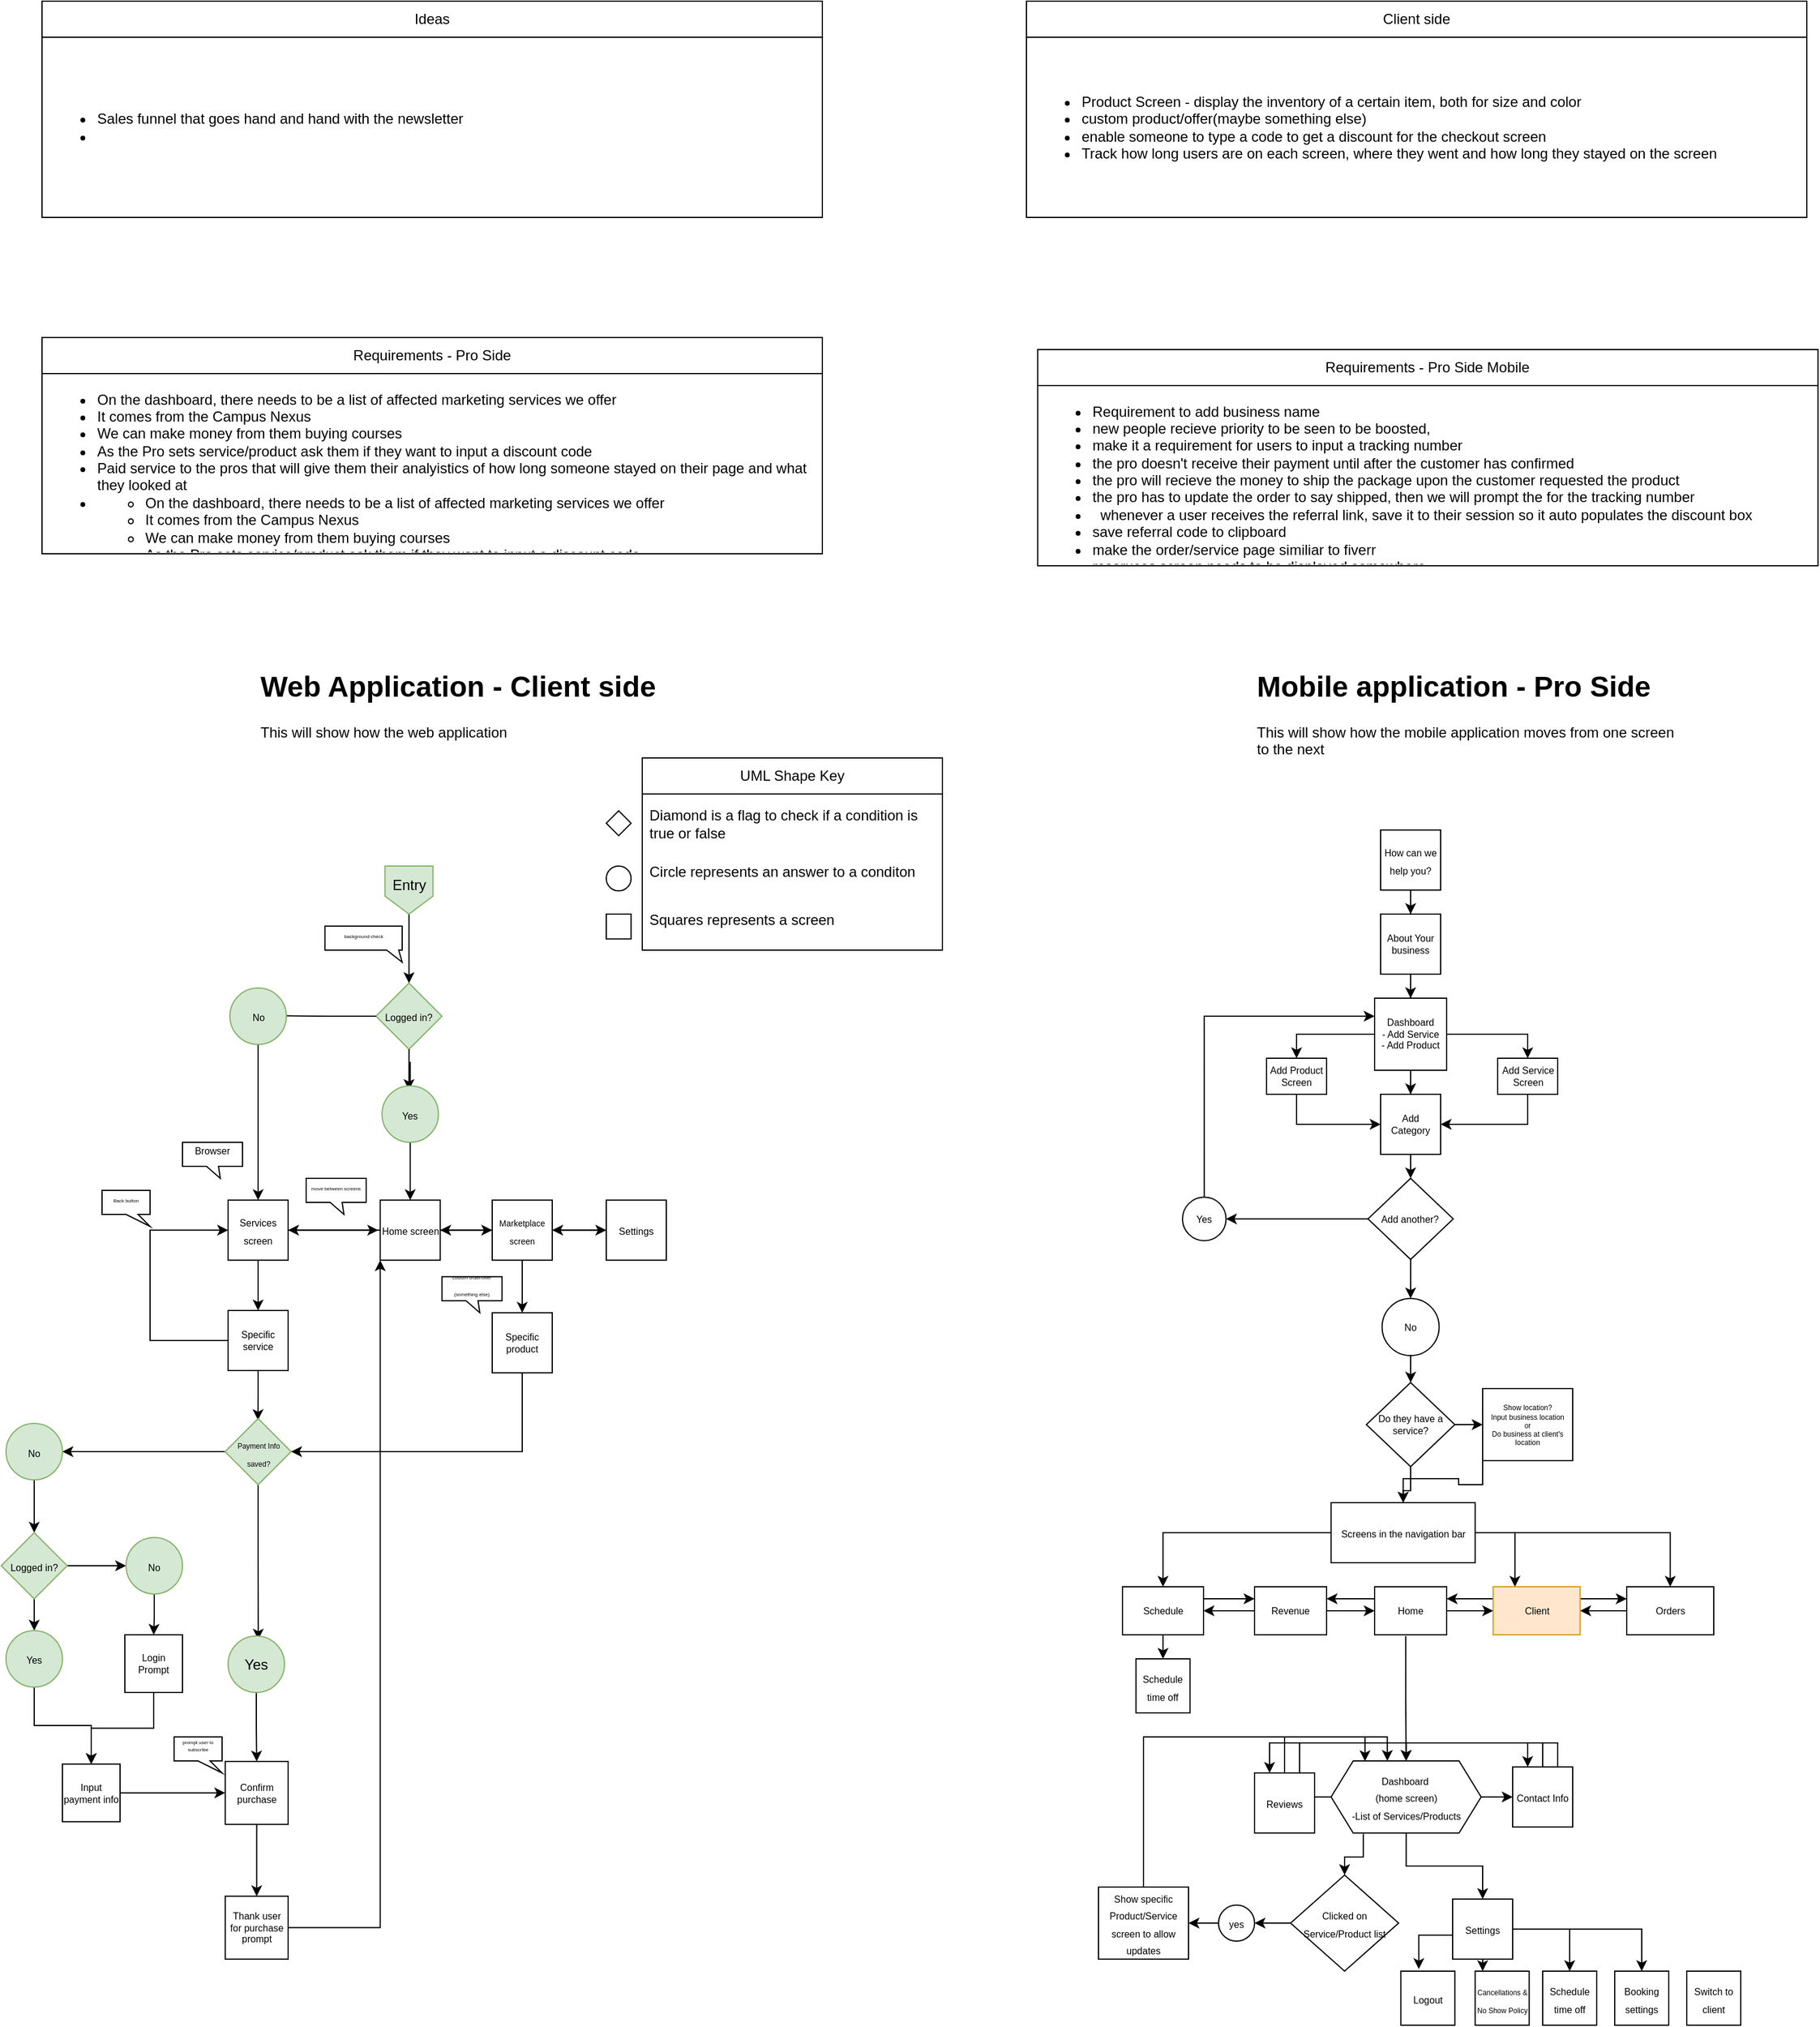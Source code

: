 <mxfile version="24.7.17">
  <diagram name="Page-1" id="rSMZ6AlR001EZLdGAVFS">
    <mxGraphModel dx="1476" dy="1442" grid="1" gridSize="10" guides="1" tooltips="1" connect="1" arrows="1" fold="1" page="1" pageScale="1" pageWidth="850" pageHeight="1100" background="#ffffff" math="0" shadow="0">
      <root>
        <mxCell id="0" />
        <mxCell id="1" parent="0" />
        <mxCell id="dexEl2o01k-u0EFsVKIC-5" value="" style="edgeStyle=orthogonalEdgeStyle;rounded=0;orthogonalLoop=1;jettySize=auto;html=1;" parent="1" source="dexEl2o01k-u0EFsVKIC-1" target="dexEl2o01k-u0EFsVKIC-2" edge="1">
          <mxGeometry relative="1" as="geometry" />
        </mxCell>
        <mxCell id="dexEl2o01k-u0EFsVKIC-1" value="&lt;font style=&quot;font-size: 8px;&quot;&gt;How can we help you?&lt;/font&gt;" style="whiteSpace=wrap;html=1;aspect=fixed;" parent="1" vertex="1">
          <mxGeometry x="315" y="260" width="50" height="50" as="geometry" />
        </mxCell>
        <mxCell id="dexEl2o01k-u0EFsVKIC-6" value="" style="edgeStyle=orthogonalEdgeStyle;rounded=0;orthogonalLoop=1;jettySize=auto;html=1;fontSize=8;" parent="1" source="dexEl2o01k-u0EFsVKIC-2" target="dexEl2o01k-u0EFsVKIC-34" edge="1">
          <mxGeometry relative="1" as="geometry" />
        </mxCell>
        <mxCell id="dexEl2o01k-u0EFsVKIC-2" value="About Your business" style="whiteSpace=wrap;html=1;aspect=fixed;fontSize=8;" parent="1" vertex="1">
          <mxGeometry x="315" y="330" width="50" height="50" as="geometry" />
        </mxCell>
        <mxCell id="dexEl2o01k-u0EFsVKIC-10" value="" style="edgeStyle=orthogonalEdgeStyle;rounded=0;orthogonalLoop=1;jettySize=auto;html=1;fontSize=8;entryX=0.5;entryY=0;entryDx=0;entryDy=0;" parent="1" source="dexEl2o01k-u0EFsVKIC-34" target="dexEl2o01k-u0EFsVKIC-9" edge="1">
          <mxGeometry relative="1" as="geometry" />
        </mxCell>
        <mxCell id="dexEl2o01k-u0EFsVKIC-12" value="" style="edgeStyle=orthogonalEdgeStyle;rounded=0;orthogonalLoop=1;jettySize=auto;html=1;exitX=0;exitY=0.5;exitDx=0;exitDy=0;fontSize=8;entryX=0.5;entryY=0;entryDx=0;entryDy=0;" parent="1" source="dexEl2o01k-u0EFsVKIC-34" target="dexEl2o01k-u0EFsVKIC-11" edge="1">
          <mxGeometry relative="1" as="geometry" />
        </mxCell>
        <mxCell id="dexEl2o01k-u0EFsVKIC-23" value="" style="edgeStyle=orthogonalEdgeStyle;rounded=0;orthogonalLoop=1;jettySize=auto;html=1;exitX=0.5;exitY=1;exitDx=0;exitDy=0;fontSize=8;" parent="1" source="dexEl2o01k-u0EFsVKIC-34" target="dexEl2o01k-u0EFsVKIC-13" edge="1">
          <mxGeometry relative="1" as="geometry" />
        </mxCell>
        <mxCell id="dexEl2o01k-u0EFsVKIC-25" style="edgeStyle=orthogonalEdgeStyle;rounded=0;orthogonalLoop=1;jettySize=auto;html=1;exitX=0.5;exitY=1;exitDx=0;exitDy=0;entryX=1;entryY=0.5;entryDx=0;entryDy=0;fontSize=8;" parent="1" source="dexEl2o01k-u0EFsVKIC-9" target="dexEl2o01k-u0EFsVKIC-13" edge="1">
          <mxGeometry relative="1" as="geometry" />
        </mxCell>
        <mxCell id="dexEl2o01k-u0EFsVKIC-9" value="Add Service Screen" style="whiteSpace=wrap;html=1;fontSize=8;" parent="1" vertex="1">
          <mxGeometry x="412.5" y="450" width="50" height="30" as="geometry" />
        </mxCell>
        <mxCell id="dexEl2o01k-u0EFsVKIC-26" style="edgeStyle=orthogonalEdgeStyle;rounded=0;orthogonalLoop=1;jettySize=auto;html=1;exitX=0.5;exitY=1;exitDx=0;exitDy=0;entryX=0;entryY=0.5;entryDx=0;entryDy=0;fontSize=8;" parent="1" source="dexEl2o01k-u0EFsVKIC-11" target="dexEl2o01k-u0EFsVKIC-13" edge="1">
          <mxGeometry relative="1" as="geometry" />
        </mxCell>
        <mxCell id="dexEl2o01k-u0EFsVKIC-11" value="Add Product Screen" style="whiteSpace=wrap;html=1;fontSize=8;" parent="1" vertex="1">
          <mxGeometry x="220" y="450" width="50" height="30" as="geometry" />
        </mxCell>
        <mxCell id="dexEl2o01k-u0EFsVKIC-29" value="" style="edgeStyle=orthogonalEdgeStyle;rounded=0;orthogonalLoop=1;jettySize=auto;html=1;fontSize=8;" parent="1" source="dexEl2o01k-u0EFsVKIC-13" target="dexEl2o01k-u0EFsVKIC-28" edge="1">
          <mxGeometry relative="1" as="geometry" />
        </mxCell>
        <mxCell id="dexEl2o01k-u0EFsVKIC-13" value="Add Category" style="whiteSpace=wrap;html=1;aspect=fixed;fontSize=8;" parent="1" vertex="1">
          <mxGeometry x="315" y="480" width="50" height="50" as="geometry" />
        </mxCell>
        <mxCell id="ZTmPgTyhNYrfy_NPzgEH-29" style="edgeStyle=orthogonalEdgeStyle;rounded=0;orthogonalLoop=1;jettySize=auto;html=1;exitX=0;exitY=1;exitDx=0;exitDy=0;" parent="1" source="dexEl2o01k-u0EFsVKIC-17" target="ZTmPgTyhNYrfy_NPzgEH-21" edge="1">
          <mxGeometry relative="1" as="geometry" />
        </mxCell>
        <mxCell id="dexEl2o01k-u0EFsVKIC-17" value="&lt;font style=&quot;font-size: 6px;&quot;&gt;Show location?&lt;br&gt;&lt;/font&gt;&lt;div style=&quot;font-size: 6px;&quot;&gt;&lt;font style=&quot;font-size: 6px;&quot;&gt;Input business location&lt;/font&gt;&lt;/div&gt;&lt;div style=&quot;font-size: 6px;&quot;&gt;&lt;font style=&quot;font-size: 6px;&quot;&gt;or&lt;/font&gt;&lt;/div&gt;&lt;div style=&quot;font-size: 6px;&quot;&gt;&lt;font style=&quot;font-size: 6px;&quot;&gt;Do business at client&#39;s location&lt;br&gt;&lt;/font&gt;&lt;/div&gt;" style="whiteSpace=wrap;html=1;fontSize=8;" parent="1" vertex="1">
          <mxGeometry x="400" y="725" width="75" height="60" as="geometry" />
        </mxCell>
        <mxCell id="dexEl2o01k-u0EFsVKIC-31" value="" style="edgeStyle=orthogonalEdgeStyle;rounded=0;orthogonalLoop=1;jettySize=auto;html=1;fontSize=8;" parent="1" source="dexEl2o01k-u0EFsVKIC-28" target="dexEl2o01k-u0EFsVKIC-30" edge="1">
          <mxGeometry relative="1" as="geometry" />
        </mxCell>
        <mxCell id="dexEl2o01k-u0EFsVKIC-36" value="" style="edgeStyle=orthogonalEdgeStyle;rounded=0;orthogonalLoop=1;jettySize=auto;html=1;fontSize=8;" parent="1" source="dexEl2o01k-u0EFsVKIC-28" target="dexEl2o01k-u0EFsVKIC-35" edge="1">
          <mxGeometry relative="1" as="geometry" />
        </mxCell>
        <mxCell id="dexEl2o01k-u0EFsVKIC-28" value="Add another?" style="rhombus;whiteSpace=wrap;html=1;fontSize=8;" parent="1" vertex="1">
          <mxGeometry x="304.48" y="550" width="71.05" height="67.5" as="geometry" />
        </mxCell>
        <mxCell id="dexEl2o01k-u0EFsVKIC-41" style="edgeStyle=orthogonalEdgeStyle;rounded=0;orthogonalLoop=1;jettySize=auto;html=1;exitX=0.5;exitY=0;exitDx=0;exitDy=0;entryX=0;entryY=0.25;entryDx=0;entryDy=0;" parent="1" source="dexEl2o01k-u0EFsVKIC-30" target="dexEl2o01k-u0EFsVKIC-34" edge="1">
          <mxGeometry relative="1" as="geometry">
            <mxPoint x="218.205" y="410" as="targetPoint" />
          </mxGeometry>
        </mxCell>
        <mxCell id="dexEl2o01k-u0EFsVKIC-30" value="Yes" style="ellipse;whiteSpace=wrap;html=1;fontSize=8;" parent="1" vertex="1">
          <mxGeometry x="150" y="565.63" width="36.25" height="36.25" as="geometry" />
        </mxCell>
        <mxCell id="dexEl2o01k-u0EFsVKIC-34" value="&lt;div style=&quot;font-size: 8px;&quot;&gt;Dashboard&lt;/div&gt;&lt;div style=&quot;font-size: 8px;&quot;&gt;- Add Service&lt;/div&gt;&lt;div style=&quot;font-size: 8px;&quot;&gt;- Add Product&lt;br style=&quot;font-size: 8px;&quot;&gt;&lt;/div&gt;" style="whiteSpace=wrap;html=1;aspect=fixed;fontSize=8;" parent="1" vertex="1">
          <mxGeometry x="310" y="400" width="60" height="60" as="geometry" />
        </mxCell>
        <mxCell id="dexEl2o01k-u0EFsVKIC-42" value="" style="edgeStyle=orthogonalEdgeStyle;rounded=0;orthogonalLoop=1;jettySize=auto;html=1;" parent="1" source="dexEl2o01k-u0EFsVKIC-35" target="dexEl2o01k-u0EFsVKIC-39" edge="1">
          <mxGeometry relative="1" as="geometry" />
        </mxCell>
        <mxCell id="dexEl2o01k-u0EFsVKIC-35" value="No" style="ellipse;whiteSpace=wrap;html=1;fontSize=8;" parent="1" vertex="1">
          <mxGeometry x="316.25" y="650" width="47.5" height="47.5" as="geometry" />
        </mxCell>
        <mxCell id="dexEl2o01k-u0EFsVKIC-45" value="" style="edgeStyle=orthogonalEdgeStyle;rounded=0;orthogonalLoop=1;jettySize=auto;html=1;" parent="1" source="dexEl2o01k-u0EFsVKIC-39" target="dexEl2o01k-u0EFsVKIC-17" edge="1">
          <mxGeometry relative="1" as="geometry" />
        </mxCell>
        <mxCell id="ZTmPgTyhNYrfy_NPzgEH-30" style="edgeStyle=orthogonalEdgeStyle;rounded=0;orthogonalLoop=1;jettySize=auto;html=1;exitX=0.5;exitY=1;exitDx=0;exitDy=0;" parent="1" source="dexEl2o01k-u0EFsVKIC-39" target="ZTmPgTyhNYrfy_NPzgEH-21" edge="1">
          <mxGeometry relative="1" as="geometry" />
        </mxCell>
        <mxCell id="dexEl2o01k-u0EFsVKIC-39" value="Do they have a service?" style="rhombus;whiteSpace=wrap;html=1;fontSize=8;" parent="1" vertex="1">
          <mxGeometry x="303.16" y="720" width="73.68" height="70" as="geometry" />
        </mxCell>
        <mxCell id="ZTmPgTyhNYrfy_NPzgEH-2" value="" style="edgeStyle=orthogonalEdgeStyle;rounded=0;orthogonalLoop=1;jettySize=auto;html=1;" parent="1" source="dexEl2o01k-u0EFsVKIC-46" target="dexEl2o01k-u0EFsVKIC-47" edge="1">
          <mxGeometry relative="1" as="geometry" />
        </mxCell>
        <mxCell id="ZTmPgTyhNYrfy_NPzgEH-3" value="" style="edgeStyle=orthogonalEdgeStyle;rounded=0;orthogonalLoop=1;jettySize=auto;html=1;" parent="1" source="dexEl2o01k-u0EFsVKIC-46" target="ZTmPgTyhNYrfy_NPzgEH-1" edge="1">
          <mxGeometry relative="1" as="geometry" />
        </mxCell>
        <mxCell id="ZTmPgTyhNYrfy_NPzgEH-11" value="" style="edgeStyle=orthogonalEdgeStyle;rounded=0;orthogonalLoop=1;jettySize=auto;html=1;exitX=0.215;exitY=1.013;exitDx=0;exitDy=0;exitPerimeter=0;" parent="1" source="dexEl2o01k-u0EFsVKIC-46" target="ZTmPgTyhNYrfy_NPzgEH-10" edge="1">
          <mxGeometry relative="1" as="geometry" />
        </mxCell>
        <mxCell id="ZTmPgTyhNYrfy_NPzgEH-51" style="edgeStyle=orthogonalEdgeStyle;rounded=0;orthogonalLoop=1;jettySize=auto;html=1;" parent="1" source="dexEl2o01k-u0EFsVKIC-46" target="ZTmPgTyhNYrfy_NPzgEH-50" edge="1">
          <mxGeometry relative="1" as="geometry" />
        </mxCell>
        <mxCell id="dexEl2o01k-u0EFsVKIC-46" value="&lt;p align=&quot;center&quot; style=&quot;line-height: 70%;&quot;&gt;&lt;/p&gt;&lt;div align=&quot;center&quot;&gt;&lt;font style=&quot;font-size: 8px;&quot;&gt;&amp;nbsp;&amp;nbsp;&amp;nbsp; Dashboard&amp;nbsp;&amp;nbsp;&amp;nbsp;&amp;nbsp;&amp;nbsp;&lt;/font&gt;&lt;/div&gt;&lt;div align=&quot;center&quot;&gt;&lt;font style=&quot;font-size: 8px;&quot;&gt;(home screen)&lt;/font&gt;&lt;/div&gt;&lt;div align=&quot;center&quot;&gt;&lt;font style=&quot;font-size: 8px;&quot;&gt;-List of Services/Products&lt;br&gt;&lt;/font&gt;&lt;/div&gt;&lt;p align=&quot;center&quot;&gt;&lt;/p&gt;" style="shape=hexagon;perimeter=hexagonPerimeter2;whiteSpace=wrap;html=1;fixedSize=1;size=18.41;align=center;" parent="1" vertex="1">
          <mxGeometry x="273.75" y="1035" width="125" height="60" as="geometry" />
        </mxCell>
        <mxCell id="ZTmPgTyhNYrfy_NPzgEH-6" style="edgeStyle=orthogonalEdgeStyle;rounded=0;orthogonalLoop=1;jettySize=auto;html=1;exitX=0.5;exitY=0;exitDx=0;exitDy=0;entryX=0.375;entryY=0;entryDx=0;entryDy=0;" parent="1" source="dexEl2o01k-u0EFsVKIC-47" target="dexEl2o01k-u0EFsVKIC-46" edge="1">
          <mxGeometry relative="1" as="geometry" />
        </mxCell>
        <mxCell id="ZTmPgTyhNYrfy_NPzgEH-7" style="edgeStyle=orthogonalEdgeStyle;rounded=0;orthogonalLoop=1;jettySize=auto;html=1;exitX=0.75;exitY=0;exitDx=0;exitDy=0;entryX=0.25;entryY=0;entryDx=0;entryDy=0;" parent="1" source="dexEl2o01k-u0EFsVKIC-47" target="ZTmPgTyhNYrfy_NPzgEH-1" edge="1">
          <mxGeometry relative="1" as="geometry" />
        </mxCell>
        <mxCell id="dexEl2o01k-u0EFsVKIC-47" value="&lt;font style=&quot;font-size: 8px;&quot;&gt;Reviews&lt;/font&gt;" style="whiteSpace=wrap;html=1;aspect=fixed;" parent="1" vertex="1">
          <mxGeometry x="210" y="1045" width="50" height="50" as="geometry" />
        </mxCell>
        <mxCell id="ZTmPgTyhNYrfy_NPzgEH-8" style="edgeStyle=orthogonalEdgeStyle;rounded=0;orthogonalLoop=1;jettySize=auto;html=1;exitX=0.5;exitY=0;exitDx=0;exitDy=0;entryX=0.5;entryY=0;entryDx=0;entryDy=0;" parent="1" source="ZTmPgTyhNYrfy_NPzgEH-1" target="dexEl2o01k-u0EFsVKIC-46" edge="1">
          <mxGeometry relative="1" as="geometry" />
        </mxCell>
        <mxCell id="ZTmPgTyhNYrfy_NPzgEH-9" style="edgeStyle=orthogonalEdgeStyle;rounded=0;orthogonalLoop=1;jettySize=auto;html=1;exitX=0.75;exitY=0;exitDx=0;exitDy=0;entryX=0.25;entryY=0;entryDx=0;entryDy=0;" parent="1" source="ZTmPgTyhNYrfy_NPzgEH-1" target="dexEl2o01k-u0EFsVKIC-47" edge="1">
          <mxGeometry relative="1" as="geometry" />
        </mxCell>
        <mxCell id="ZTmPgTyhNYrfy_NPzgEH-1" value="&lt;font style=&quot;font-size: 8px;&quot;&gt;Contact Info&lt;/font&gt;" style="whiteSpace=wrap;html=1;aspect=fixed;" parent="1" vertex="1">
          <mxGeometry x="425" y="1040" width="50" height="50" as="geometry" />
        </mxCell>
        <mxCell id="ZTmPgTyhNYrfy_NPzgEH-13" value="" style="edgeStyle=orthogonalEdgeStyle;rounded=0;orthogonalLoop=1;jettySize=auto;html=1;exitX=0;exitY=0.5;exitDx=0;exitDy=0;" parent="1" source="ZTmPgTyhNYrfy_NPzgEH-10" target="ZTmPgTyhNYrfy_NPzgEH-12" edge="1">
          <mxGeometry relative="1" as="geometry" />
        </mxCell>
        <mxCell id="ZTmPgTyhNYrfy_NPzgEH-10" value="&lt;font style=&quot;font-size: 8px;&quot;&gt;Clicked on Service/Product list&lt;/font&gt;" style="rhombus;whiteSpace=wrap;html=1;" parent="1" vertex="1">
          <mxGeometry x="240" y="1130" width="90" height="80" as="geometry" />
        </mxCell>
        <mxCell id="ZTmPgTyhNYrfy_NPzgEH-15" value="" style="edgeStyle=orthogonalEdgeStyle;rounded=0;orthogonalLoop=1;jettySize=auto;html=1;" parent="1" source="ZTmPgTyhNYrfy_NPzgEH-12" target="ZTmPgTyhNYrfy_NPzgEH-14" edge="1">
          <mxGeometry relative="1" as="geometry" />
        </mxCell>
        <mxCell id="ZTmPgTyhNYrfy_NPzgEH-12" value="&lt;p style=&quot;line-height: 100%;&quot;&gt;&lt;font style=&quot;font-size: 8px;&quot;&gt;yes&lt;/font&gt;&lt;/p&gt;" style="ellipse;whiteSpace=wrap;html=1;" parent="1" vertex="1">
          <mxGeometry x="180" y="1155" width="30" height="30" as="geometry" />
        </mxCell>
        <mxCell id="ZTmPgTyhNYrfy_NPzgEH-14" value="&lt;font style=&quot;font-size: 8px;&quot;&gt;Show specific Product/Service screen to allow updates&lt;br&gt;&lt;/font&gt;" style="whiteSpace=wrap;html=1;" parent="1" vertex="1">
          <mxGeometry x="80" y="1140" width="75" height="60" as="geometry" />
        </mxCell>
        <mxCell id="ZTmPgTyhNYrfy_NPzgEH-16" style="edgeStyle=orthogonalEdgeStyle;rounded=0;orthogonalLoop=1;jettySize=auto;html=1;exitX=0.5;exitY=0;exitDx=0;exitDy=0;entryX=0.226;entryY=0.004;entryDx=0;entryDy=0;entryPerimeter=0;" parent="1" source="ZTmPgTyhNYrfy_NPzgEH-14" target="dexEl2o01k-u0EFsVKIC-46" edge="1">
          <mxGeometry relative="1" as="geometry" />
        </mxCell>
        <mxCell id="ZTmPgTyhNYrfy_NPzgEH-39" style="edgeStyle=orthogonalEdgeStyle;rounded=0;orthogonalLoop=1;jettySize=auto;html=1;" parent="1" source="ZTmPgTyhNYrfy_NPzgEH-21" target="ZTmPgTyhNYrfy_NPzgEH-23" edge="1">
          <mxGeometry relative="1" as="geometry" />
        </mxCell>
        <mxCell id="ZTmPgTyhNYrfy_NPzgEH-41" style="edgeStyle=orthogonalEdgeStyle;rounded=0;orthogonalLoop=1;jettySize=auto;html=1;entryX=0.25;entryY=0;entryDx=0;entryDy=0;" parent="1" source="ZTmPgTyhNYrfy_NPzgEH-21" target="ZTmPgTyhNYrfy_NPzgEH-25" edge="1">
          <mxGeometry relative="1" as="geometry" />
        </mxCell>
        <mxCell id="ZTmPgTyhNYrfy_NPzgEH-42" style="edgeStyle=orthogonalEdgeStyle;rounded=0;orthogonalLoop=1;jettySize=auto;html=1;" parent="1" source="ZTmPgTyhNYrfy_NPzgEH-21" target="ZTmPgTyhNYrfy_NPzgEH-27" edge="1">
          <mxGeometry relative="1" as="geometry" />
        </mxCell>
        <mxCell id="ZTmPgTyhNYrfy_NPzgEH-21" value="&lt;font style=&quot;font-size: 8px;&quot;&gt;Screens in the navigation bar&lt;/font&gt;" style="rounded=0;whiteSpace=wrap;html=1;" parent="1" vertex="1">
          <mxGeometry x="273.75" y="820" width="120" height="50" as="geometry" />
        </mxCell>
        <mxCell id="ZTmPgTyhNYrfy_NPzgEH-36" style="edgeStyle=orthogonalEdgeStyle;rounded=0;orthogonalLoop=1;jettySize=auto;html=1;exitX=1;exitY=0.25;exitDx=0;exitDy=0;entryX=0;entryY=0.25;entryDx=0;entryDy=0;" parent="1" source="ZTmPgTyhNYrfy_NPzgEH-23" target="ZTmPgTyhNYrfy_NPzgEH-24" edge="1">
          <mxGeometry relative="1" as="geometry" />
        </mxCell>
        <mxCell id="ZTmPgTyhNYrfy_NPzgEH-49" value="" style="edgeStyle=orthogonalEdgeStyle;rounded=0;orthogonalLoop=1;jettySize=auto;html=1;" parent="1" source="ZTmPgTyhNYrfy_NPzgEH-23" target="ZTmPgTyhNYrfy_NPzgEH-48" edge="1">
          <mxGeometry relative="1" as="geometry" />
        </mxCell>
        <mxCell id="ZTmPgTyhNYrfy_NPzgEH-23" value="Schedule" style="rounded=0;whiteSpace=wrap;html=1;fontSize=8;" parent="1" vertex="1">
          <mxGeometry x="100" y="890" width="67.5" height="40" as="geometry" />
        </mxCell>
        <mxCell id="ZTmPgTyhNYrfy_NPzgEH-33" value="" style="edgeStyle=orthogonalEdgeStyle;rounded=0;orthogonalLoop=1;jettySize=auto;html=1;" parent="1" source="ZTmPgTyhNYrfy_NPzgEH-24" target="ZTmPgTyhNYrfy_NPzgEH-23" edge="1">
          <mxGeometry relative="1" as="geometry" />
        </mxCell>
        <mxCell id="ZTmPgTyhNYrfy_NPzgEH-44" style="edgeStyle=orthogonalEdgeStyle;rounded=0;orthogonalLoop=1;jettySize=auto;html=1;entryX=0;entryY=0.5;entryDx=0;entryDy=0;" parent="1" source="ZTmPgTyhNYrfy_NPzgEH-24" target="ZTmPgTyhNYrfy_NPzgEH-43" edge="1">
          <mxGeometry relative="1" as="geometry" />
        </mxCell>
        <mxCell id="ZTmPgTyhNYrfy_NPzgEH-24" value="Revenue" style="rounded=0;whiteSpace=wrap;html=1;fontSize=8;" parent="1" vertex="1">
          <mxGeometry x="210" y="890" width="60" height="40" as="geometry" />
        </mxCell>
        <mxCell id="ZTmPgTyhNYrfy_NPzgEH-38" style="edgeStyle=orthogonalEdgeStyle;rounded=0;orthogonalLoop=1;jettySize=auto;html=1;exitX=1;exitY=0.25;exitDx=0;exitDy=0;entryX=0;entryY=0.25;entryDx=0;entryDy=0;" parent="1" source="ZTmPgTyhNYrfy_NPzgEH-25" target="ZTmPgTyhNYrfy_NPzgEH-27" edge="1">
          <mxGeometry relative="1" as="geometry" />
        </mxCell>
        <mxCell id="ZTmPgTyhNYrfy_NPzgEH-46" style="edgeStyle=orthogonalEdgeStyle;rounded=0;orthogonalLoop=1;jettySize=auto;html=1;exitX=0;exitY=0.25;exitDx=0;exitDy=0;entryX=1;entryY=0.25;entryDx=0;entryDy=0;" parent="1" source="ZTmPgTyhNYrfy_NPzgEH-25" target="ZTmPgTyhNYrfy_NPzgEH-43" edge="1">
          <mxGeometry relative="1" as="geometry" />
        </mxCell>
        <mxCell id="ZTmPgTyhNYrfy_NPzgEH-25" value="Client" style="rounded=0;whiteSpace=wrap;html=1;fontSize=8;fillColor=#ffe6cc;strokeColor=#d79b00;" parent="1" vertex="1">
          <mxGeometry x="408.75" y="890" width="72.5" height="40" as="geometry" />
        </mxCell>
        <mxCell id="ZTmPgTyhNYrfy_NPzgEH-28" value="" style="edgeStyle=orthogonalEdgeStyle;rounded=0;orthogonalLoop=1;jettySize=auto;html=1;exitX=0.432;exitY=1.029;exitDx=0;exitDy=0;exitPerimeter=0;" parent="1" source="ZTmPgTyhNYrfy_NPzgEH-43" target="dexEl2o01k-u0EFsVKIC-46" edge="1">
          <mxGeometry relative="1" as="geometry" />
        </mxCell>
        <mxCell id="ZTmPgTyhNYrfy_NPzgEH-31" value="" style="edgeStyle=orthogonalEdgeStyle;rounded=0;orthogonalLoop=1;jettySize=auto;html=1;" parent="1" source="ZTmPgTyhNYrfy_NPzgEH-27" target="ZTmPgTyhNYrfy_NPzgEH-25" edge="1">
          <mxGeometry relative="1" as="geometry" />
        </mxCell>
        <mxCell id="ZTmPgTyhNYrfy_NPzgEH-27" value="Orders" style="rounded=0;whiteSpace=wrap;html=1;fontSize=8;" parent="1" vertex="1">
          <mxGeometry x="520" y="890" width="72.5" height="40" as="geometry" />
        </mxCell>
        <mxCell id="ZTmPgTyhNYrfy_NPzgEH-45" style="edgeStyle=orthogonalEdgeStyle;rounded=0;orthogonalLoop=1;jettySize=auto;html=1;" parent="1" source="ZTmPgTyhNYrfy_NPzgEH-43" target="ZTmPgTyhNYrfy_NPzgEH-25" edge="1">
          <mxGeometry relative="1" as="geometry" />
        </mxCell>
        <mxCell id="ZTmPgTyhNYrfy_NPzgEH-47" style="edgeStyle=orthogonalEdgeStyle;rounded=0;orthogonalLoop=1;jettySize=auto;html=1;exitX=0;exitY=0.25;exitDx=0;exitDy=0;entryX=1;entryY=0.25;entryDx=0;entryDy=0;" parent="1" source="ZTmPgTyhNYrfy_NPzgEH-43" target="ZTmPgTyhNYrfy_NPzgEH-24" edge="1">
          <mxGeometry relative="1" as="geometry" />
        </mxCell>
        <mxCell id="ZTmPgTyhNYrfy_NPzgEH-43" value="Home" style="rounded=0;whiteSpace=wrap;html=1;fontSize=8;" parent="1" vertex="1">
          <mxGeometry x="310" y="890" width="60" height="40" as="geometry" />
        </mxCell>
        <mxCell id="ZTmPgTyhNYrfy_NPzgEH-48" value="&lt;font style=&quot;font-size: 8px;&quot;&gt;Schedule time off&lt;/font&gt;" style="whiteSpace=wrap;html=1;aspect=fixed;" parent="1" vertex="1">
          <mxGeometry x="111.25" y="950" width="45" height="45" as="geometry" />
        </mxCell>
        <mxCell id="ZTmPgTyhNYrfy_NPzgEH-53" value="" style="edgeStyle=orthogonalEdgeStyle;rounded=0;orthogonalLoop=1;jettySize=auto;html=1;" parent="1" source="ZTmPgTyhNYrfy_NPzgEH-50" target="ZTmPgTyhNYrfy_NPzgEH-52" edge="1">
          <mxGeometry relative="1" as="geometry" />
        </mxCell>
        <mxCell id="ZTmPgTyhNYrfy_NPzgEH-55" style="edgeStyle=orthogonalEdgeStyle;rounded=0;orthogonalLoop=1;jettySize=auto;html=1;entryX=0.5;entryY=0;entryDx=0;entryDy=0;" parent="1" source="ZTmPgTyhNYrfy_NPzgEH-50" target="ZTmPgTyhNYrfy_NPzgEH-54" edge="1">
          <mxGeometry relative="1" as="geometry" />
        </mxCell>
        <mxCell id="ZTmPgTyhNYrfy_NPzgEH-61" style="edgeStyle=orthogonalEdgeStyle;rounded=0;orthogonalLoop=1;jettySize=auto;html=1;" parent="1" source="ZTmPgTyhNYrfy_NPzgEH-50" target="ZTmPgTyhNYrfy_NPzgEH-59" edge="1">
          <mxGeometry relative="1" as="geometry">
            <Array as="points">
              <mxPoint x="410" y="1210" />
              <mxPoint x="410" y="1210" />
            </Array>
          </mxGeometry>
        </mxCell>
        <mxCell id="ZTmPgTyhNYrfy_NPzgEH-50" value="&lt;font style=&quot;font-size: 8px;&quot;&gt;Settings&lt;/font&gt;" style="whiteSpace=wrap;html=1;aspect=fixed;" parent="1" vertex="1">
          <mxGeometry x="375" y="1150" width="50" height="50" as="geometry" />
        </mxCell>
        <mxCell id="ZTmPgTyhNYrfy_NPzgEH-52" value="&lt;font style=&quot;font-size: 8px;&quot;&gt;Schedule time off&lt;/font&gt;" style="whiteSpace=wrap;html=1;aspect=fixed;" parent="1" vertex="1">
          <mxGeometry x="450" y="1210" width="45" height="45" as="geometry" />
        </mxCell>
        <mxCell id="ZTmPgTyhNYrfy_NPzgEH-54" value="&lt;font style=&quot;font-size: 8px;&quot;&gt;Booking settings&lt;br&gt;&lt;/font&gt;" style="whiteSpace=wrap;html=1;aspect=fixed;" parent="1" vertex="1">
          <mxGeometry x="510" y="1210" width="45" height="45" as="geometry" />
        </mxCell>
        <mxCell id="ZTmPgTyhNYrfy_NPzgEH-58" value="&lt;font style=&quot;font-size: 8px;&quot;&gt;Switch to client&lt;font style=&quot;font-size: 8px;&quot;&gt;&lt;br&gt;&lt;/font&gt;&lt;/font&gt;" style="whiteSpace=wrap;html=1;aspect=fixed;" parent="1" vertex="1">
          <mxGeometry x="570" y="1210" width="45" height="45" as="geometry" />
        </mxCell>
        <mxCell id="ZTmPgTyhNYrfy_NPzgEH-59" value="&lt;font style=&quot;font-size: 6px;&quot;&gt;Cancellations &amp;amp; No Show Policy&lt;font style=&quot;font-size: 6px;&quot;&gt;&lt;br&gt;&lt;/font&gt;&lt;/font&gt;&lt;font style=&quot;font-size: 8px;&quot;&gt;&lt;font style=&quot;font-size: 8px;&quot;&gt;&lt;/font&gt;&lt;/font&gt;" style="whiteSpace=wrap;html=1;aspect=fixed;" parent="1" vertex="1">
          <mxGeometry x="393.75" y="1210" width="45" height="45" as="geometry" />
        </mxCell>
        <mxCell id="ZTmPgTyhNYrfy_NPzgEH-60" value="&lt;font style=&quot;font-size: 8px;&quot;&gt;Logout&lt;/font&gt;" style="whiteSpace=wrap;html=1;aspect=fixed;" parent="1" vertex="1">
          <mxGeometry x="331.84" y="1210" width="45" height="45" as="geometry" />
        </mxCell>
        <mxCell id="ZTmPgTyhNYrfy_NPzgEH-62" style="edgeStyle=orthogonalEdgeStyle;rounded=0;orthogonalLoop=1;jettySize=auto;html=1;entryX=0.333;entryY=-0.038;entryDx=0;entryDy=0;entryPerimeter=0;" parent="1" source="ZTmPgTyhNYrfy_NPzgEH-50" target="ZTmPgTyhNYrfy_NPzgEH-60" edge="1">
          <mxGeometry relative="1" as="geometry">
            <Array as="points">
              <mxPoint x="347" y="1180" />
            </Array>
          </mxGeometry>
        </mxCell>
        <mxCell id="xhTG9sG-Ifc8RL8A9ZPW-75" value="" style="edgeStyle=orthogonalEdgeStyle;rounded=0;orthogonalLoop=1;jettySize=auto;html=1;" parent="1" source="xhTG9sG-Ifc8RL8A9ZPW-76" target="xhTG9sG-Ifc8RL8A9ZPW-78" edge="1">
          <mxGeometry relative="1" as="geometry" />
        </mxCell>
        <mxCell id="8h6PLY2kkp4YnqkgQTWt-44" style="edgeStyle=orthogonalEdgeStyle;rounded=0;orthogonalLoop=1;jettySize=auto;html=1;" parent="1" source="xhTG9sG-Ifc8RL8A9ZPW-76" edge="1">
          <mxGeometry relative="1" as="geometry">
            <mxPoint x="-520" y="593.13" as="targetPoint" />
          </mxGeometry>
        </mxCell>
        <mxCell id="xhTG9sG-Ifc8RL8A9ZPW-76" value="&lt;font style=&quot;font-size: 8px;&quot;&gt;Services screen&lt;/font&gt;" style="whiteSpace=wrap;html=1;aspect=fixed;" parent="1" vertex="1">
          <mxGeometry x="-645" y="568.13" width="50" height="50" as="geometry" />
        </mxCell>
        <mxCell id="8h6PLY2kkp4YnqkgQTWt-43" style="edgeStyle=orthogonalEdgeStyle;rounded=0;orthogonalLoop=1;jettySize=auto;html=1;entryX=0;entryY=0.5;entryDx=0;entryDy=0;exitX=0;exitY=0.5;exitDx=0;exitDy=0;" parent="1" source="xhTG9sG-Ifc8RL8A9ZPW-78" target="xhTG9sG-Ifc8RL8A9ZPW-76" edge="1">
          <mxGeometry relative="1" as="geometry">
            <Array as="points">
              <mxPoint x="-710" y="685" />
              <mxPoint x="-710" y="593" />
            </Array>
          </mxGeometry>
        </mxCell>
        <mxCell id="8h6PLY2kkp4YnqkgQTWt-49" value="" style="edgeStyle=orthogonalEdgeStyle;rounded=0;orthogonalLoop=1;jettySize=auto;html=1;entryX=0.498;entryY=0.023;entryDx=0;entryDy=0;entryPerimeter=0;" parent="1" source="xhTG9sG-Ifc8RL8A9ZPW-78" target="8h6PLY2kkp4YnqkgQTWt-51" edge="1">
          <mxGeometry relative="1" as="geometry">
            <mxPoint x="-620" y="757.5" as="targetPoint" />
          </mxGeometry>
        </mxCell>
        <mxCell id="xhTG9sG-Ifc8RL8A9ZPW-78" value="Specific service" style="whiteSpace=wrap;html=1;aspect=fixed;fontSize=8;" parent="1" vertex="1">
          <mxGeometry x="-645" y="660" width="50" height="50" as="geometry" />
        </mxCell>
        <mxCell id="xhTG9sG-Ifc8RL8A9ZPW-154" value="&lt;h1 style=&quot;margin-top: 0px;&quot;&gt;Mobile application - Pro Side&lt;br&gt;&lt;/h1&gt;&lt;p&gt;This will show how the mobile application moves from one screen to the next&lt;br&gt;&lt;/p&gt;" style="text;html=1;whiteSpace=wrap;overflow=hidden;rounded=0;" parent="1" vertex="1">
          <mxGeometry x="210" y="120" width="350" height="120" as="geometry" />
        </mxCell>
        <mxCell id="xhTG9sG-Ifc8RL8A9ZPW-155" value="&lt;h1 style=&quot;margin-top: 0px;&quot;&gt;Web Application - Client side&lt;br&gt;&lt;/h1&gt;&lt;p&gt;This will show how the web application &lt;br&gt;&lt;/p&gt;" style="text;html=1;whiteSpace=wrap;overflow=hidden;rounded=0;" parent="1" vertex="1">
          <mxGeometry x="-620" y="120" width="347.66" height="120" as="geometry" />
        </mxCell>
        <mxCell id="8h6PLY2kkp4YnqkgQTWt-9" value="" style="edgeStyle=orthogonalEdgeStyle;rounded=0;orthogonalLoop=1;jettySize=auto;html=1;entryX=0.478;entryY=0.074;entryDx=0;entryDy=0;entryPerimeter=0;" parent="1" source="8h6PLY2kkp4YnqkgQTWt-64" edge="1">
          <mxGeometry relative="1" as="geometry">
            <mxPoint x="-494.32" y="484.405" as="targetPoint" />
          </mxGeometry>
        </mxCell>
        <mxCell id="8h6PLY2kkp4YnqkgQTWt-3" value="&lt;font style=&quot;font-size: 8px;&quot;&gt;Logged in?&lt;br&gt;&lt;/font&gt;" style="rhombus;whiteSpace=wrap;html=1;fillColor=#d5e8d4;strokeColor=#82b366;" parent="1" vertex="1">
          <mxGeometry x="-521.82" y="387.5" width="55" height="55" as="geometry" />
        </mxCell>
        <mxCell id="8h6PLY2kkp4YnqkgQTWt-11" value="" style="edgeStyle=orthogonalEdgeStyle;rounded=0;orthogonalLoop=1;jettySize=auto;html=1;" parent="1" source="8h6PLY2kkp4YnqkgQTWt-64" target="8h6PLY2kkp4YnqkgQTWt-10" edge="1">
          <mxGeometry relative="1" as="geometry">
            <mxPoint x="-492.969" y="517.886" as="sourcePoint" />
          </mxGeometry>
        </mxCell>
        <mxCell id="8h6PLY2kkp4YnqkgQTWt-12" value="" style="edgeStyle=orthogonalEdgeStyle;rounded=0;orthogonalLoop=1;jettySize=auto;html=1;" parent="1" source="8h6PLY2kkp4YnqkgQTWt-10" target="xhTG9sG-Ifc8RL8A9ZPW-76" edge="1">
          <mxGeometry relative="1" as="geometry" />
        </mxCell>
        <mxCell id="8h6PLY2kkp4YnqkgQTWt-111" value="" style="edgeStyle=orthogonalEdgeStyle;rounded=0;orthogonalLoop=1;jettySize=auto;html=1;" parent="1" source="8h6PLY2kkp4YnqkgQTWt-10" target="8h6PLY2kkp4YnqkgQTWt-110" edge="1">
          <mxGeometry relative="1" as="geometry" />
        </mxCell>
        <mxCell id="8h6PLY2kkp4YnqkgQTWt-10" value="&lt;font style=&quot;font-size: 8px;&quot;&gt;Home screen&lt;/font&gt;" style="whiteSpace=wrap;html=1;aspect=fixed;" parent="1" vertex="1">
          <mxGeometry x="-518.3" y="568.13" width="50" height="50" as="geometry" />
        </mxCell>
        <mxCell id="8h6PLY2kkp4YnqkgQTWt-20" value="UML Shape Key" style="swimlane;fontStyle=0;childLayout=stackLayout;horizontal=1;startSize=30;horizontalStack=0;resizeParent=1;resizeParentMax=0;resizeLast=0;collapsible=1;marginBottom=0;whiteSpace=wrap;html=1;" parent="1" vertex="1">
          <mxGeometry x="-300" y="200" width="250" height="160" as="geometry" />
        </mxCell>
        <mxCell id="8h6PLY2kkp4YnqkgQTWt-21" value="Diamond is a flag to check if a condition is true or false " style="text;strokeColor=none;fillColor=none;align=left;verticalAlign=middle;spacingLeft=4;spacingRight=4;overflow=hidden;points=[[0,0.5],[1,0.5]];portConstraint=eastwest;rotatable=0;whiteSpace=wrap;html=1;" parent="8h6PLY2kkp4YnqkgQTWt-20" vertex="1">
          <mxGeometry y="30" width="250" height="50" as="geometry" />
        </mxCell>
        <mxCell id="8h6PLY2kkp4YnqkgQTWt-23" value="Circle represents an answer to a conditon" style="text;strokeColor=none;fillColor=none;align=left;verticalAlign=middle;spacingLeft=4;spacingRight=4;overflow=hidden;points=[[0,0.5],[1,0.5]];portConstraint=eastwest;rotatable=0;whiteSpace=wrap;html=1;" parent="8h6PLY2kkp4YnqkgQTWt-20" vertex="1">
          <mxGeometry y="80" width="250" height="30" as="geometry" />
        </mxCell>
        <mxCell id="8h6PLY2kkp4YnqkgQTWt-22" value="Squares represents a screen" style="text;strokeColor=none;fillColor=none;align=left;verticalAlign=middle;spacingLeft=4;spacingRight=4;overflow=hidden;points=[[0,0.5],[1,0.5]];portConstraint=eastwest;rotatable=0;whiteSpace=wrap;html=1;" parent="8h6PLY2kkp4YnqkgQTWt-20" vertex="1">
          <mxGeometry y="110" width="250" height="50" as="geometry" />
        </mxCell>
        <mxCell id="8h6PLY2kkp4YnqkgQTWt-27" value="" style="rhombus;whiteSpace=wrap;html=1;" parent="1" vertex="1">
          <mxGeometry x="-330" y="244" width="20.68" height="20.68" as="geometry" />
        </mxCell>
        <mxCell id="8h6PLY2kkp4YnqkgQTWt-29" value="" style="ellipse;whiteSpace=wrap;html=1;aspect=fixed;" parent="1" vertex="1">
          <mxGeometry x="-330.0" y="290" width="20.68" height="20.68" as="geometry" />
        </mxCell>
        <mxCell id="8h6PLY2kkp4YnqkgQTWt-42" value="" style="edgeStyle=orthogonalEdgeStyle;rounded=0;orthogonalLoop=1;jettySize=auto;html=1;" parent="1" source="8h6PLY2kkp4YnqkgQTWt-32" target="8h6PLY2kkp4YnqkgQTWt-3" edge="1">
          <mxGeometry relative="1" as="geometry" />
        </mxCell>
        <mxCell id="8h6PLY2kkp4YnqkgQTWt-32" value="&lt;p style=&quot;line-height: 120%;&quot;&gt;Entry&lt;/p&gt;" style="shape=offPageConnector;whiteSpace=wrap;html=1;spacingBottom=8;fillColor=#d5e8d4;strokeColor=#82b366;" parent="1" vertex="1">
          <mxGeometry x="-514.32" y="290" width="40" height="40" as="geometry" />
        </mxCell>
        <mxCell id="8h6PLY2kkp4YnqkgQTWt-37" style="edgeStyle=orthogonalEdgeStyle;rounded=0;orthogonalLoop=1;jettySize=auto;html=1;" parent="1" source="8h6PLY2kkp4YnqkgQTWt-61" target="xhTG9sG-Ifc8RL8A9ZPW-76" edge="1">
          <mxGeometry relative="1" as="geometry">
            <mxPoint x="-619.995" y="434.22" as="sourcePoint" />
          </mxGeometry>
        </mxCell>
        <mxCell id="8h6PLY2kkp4YnqkgQTWt-45" value="&lt;font style=&quot;font-size: 4px;&quot;&gt;Back button&lt;font style=&quot;font-size: 4px;&quot;&gt;&lt;br&gt;&lt;/font&gt;&lt;/font&gt;" style="shape=callout;whiteSpace=wrap;html=1;perimeter=calloutPerimeter;position2=1;base=10;size=10;position=0.5;spacingBottom=8;" parent="1" vertex="1">
          <mxGeometry x="-750" y="560" width="40" height="30" as="geometry" />
        </mxCell>
        <mxCell id="8h6PLY2kkp4YnqkgQTWt-46" value="&lt;font style=&quot;font-size: 4px;&quot;&gt;move between screens&lt;font style=&quot;font-size: 4px;&quot;&gt;&lt;br&gt;&lt;/font&gt;&lt;/font&gt;" style="shape=callout;whiteSpace=wrap;html=1;perimeter=calloutPerimeter;position2=0.63;size=10;position=0.4;spacingBottom=8;base=10;" parent="1" vertex="1">
          <mxGeometry x="-580" y="550" width="50" height="30" as="geometry" />
        </mxCell>
        <mxCell id="8h6PLY2kkp4YnqkgQTWt-47" value="&lt;font style=&quot;font-size: 4px;&quot;&gt;background check&lt;br&gt;&lt;/font&gt;" style="shape=callout;whiteSpace=wrap;html=1;perimeter=calloutPerimeter;position2=1;size=10;position=0.8;spacingBottom=8;base=10;" parent="1" vertex="1">
          <mxGeometry x="-564.32" y="340" width="64.32" height="30" as="geometry" />
        </mxCell>
        <mxCell id="8h6PLY2kkp4YnqkgQTWt-54" value="" style="edgeStyle=orthogonalEdgeStyle;rounded=0;orthogonalLoop=1;jettySize=auto;html=1;entryX=1;entryY=0.5;entryDx=0;entryDy=0;" parent="1" source="8h6PLY2kkp4YnqkgQTWt-51" target="8h6PLY2kkp4YnqkgQTWt-66" edge="1">
          <mxGeometry relative="1" as="geometry">
            <mxPoint x="-762.821" y="776.731" as="targetPoint" />
          </mxGeometry>
        </mxCell>
        <mxCell id="8h6PLY2kkp4YnqkgQTWt-55" value="" style="edgeStyle=orthogonalEdgeStyle;rounded=0;orthogonalLoop=1;jettySize=auto;html=1;entryX=0.535;entryY=0.064;entryDx=0;entryDy=0;entryPerimeter=0;" parent="1" source="8h6PLY2kkp4YnqkgQTWt-51" target="8h6PLY2kkp4YnqkgQTWt-71" edge="1">
          <mxGeometry relative="1" as="geometry">
            <mxPoint x="-620" y="990" as="targetPoint" />
          </mxGeometry>
        </mxCell>
        <mxCell id="8h6PLY2kkp4YnqkgQTWt-51" value="&lt;font style=&quot;font-size: 6px;&quot;&gt;Payment Info saved?&lt;font style=&quot;font-size: 6px;&quot;&gt;&lt;br&gt;&lt;/font&gt;&lt;/font&gt;" style="rhombus;whiteSpace=wrap;html=1;fillColor=#d5e8d4;strokeColor=#82b366;" parent="1" vertex="1">
          <mxGeometry x="-647.5" y="750" width="55" height="55" as="geometry" />
        </mxCell>
        <mxCell id="8h6PLY2kkp4YnqkgQTWt-57" value="" style="edgeStyle=orthogonalEdgeStyle;rounded=0;orthogonalLoop=1;jettySize=auto;html=1;exitX=0.5;exitY=1;exitDx=0;exitDy=0;" parent="1" source="8h6PLY2kkp4YnqkgQTWt-66" target="8h6PLY2kkp4YnqkgQTWt-56" edge="1">
          <mxGeometry relative="1" as="geometry">
            <mxPoint x="-777" y="810" as="sourcePoint" />
          </mxGeometry>
        </mxCell>
        <mxCell id="8h6PLY2kkp4YnqkgQTWt-70" value="" style="edgeStyle=orthogonalEdgeStyle;rounded=0;orthogonalLoop=1;jettySize=auto;html=1;" parent="1" source="8h6PLY2kkp4YnqkgQTWt-56" target="8h6PLY2kkp4YnqkgQTWt-68" edge="1">
          <mxGeometry relative="1" as="geometry" />
        </mxCell>
        <mxCell id="8h6PLY2kkp4YnqkgQTWt-75" value="" style="edgeStyle=orthogonalEdgeStyle;rounded=0;orthogonalLoop=1;jettySize=auto;html=1;" parent="1" source="8h6PLY2kkp4YnqkgQTWt-56" target="8h6PLY2kkp4YnqkgQTWt-74" edge="1">
          <mxGeometry relative="1" as="geometry" />
        </mxCell>
        <mxCell id="8h6PLY2kkp4YnqkgQTWt-56" value="&lt;font style=&quot;font-size: 8px;&quot;&gt;Logged in?&lt;font style=&quot;font-size: 8px;&quot;&gt;&lt;font style=&quot;font-size: 8px;&quot;&gt;&lt;br&gt;&lt;/font&gt;&lt;/font&gt;&lt;/font&gt;" style="rhombus;whiteSpace=wrap;html=1;fillColor=#d5e8d4;strokeColor=#82b366;" parent="1" vertex="1">
          <mxGeometry x="-834" y="845" width="55" height="55" as="geometry" />
        </mxCell>
        <mxCell id="8h6PLY2kkp4YnqkgQTWt-60" value="" style="whiteSpace=wrap;html=1;aspect=fixed;" parent="1" vertex="1">
          <mxGeometry x="-330" y="330" width="20.68" height="20.68" as="geometry" />
        </mxCell>
        <mxCell id="8h6PLY2kkp4YnqkgQTWt-62" value="" style="edgeStyle=orthogonalEdgeStyle;rounded=0;orthogonalLoop=1;jettySize=auto;html=1;entryX=0.777;entryY=0.492;entryDx=0;entryDy=0;entryPerimeter=0;" parent="1" source="8h6PLY2kkp4YnqkgQTWt-3" target="8h6PLY2kkp4YnqkgQTWt-61" edge="1">
          <mxGeometry relative="1" as="geometry">
            <mxPoint x="-522" y="415" as="sourcePoint" />
            <mxPoint x="-607.09" y="414.692" as="targetPoint" />
          </mxGeometry>
        </mxCell>
        <mxCell id="8h6PLY2kkp4YnqkgQTWt-63" value="" style="edgeStyle=orthogonalEdgeStyle;rounded=0;orthogonalLoop=1;jettySize=auto;html=1;" parent="1" target="8h6PLY2kkp4YnqkgQTWt-61" edge="1">
          <mxGeometry relative="1" as="geometry">
            <mxPoint x="-619.995" y="434.22" as="sourcePoint" />
            <mxPoint x="-620" y="568" as="targetPoint" />
          </mxGeometry>
        </mxCell>
        <mxCell id="8h6PLY2kkp4YnqkgQTWt-61" value="&lt;font style=&quot;font-size: 8px;&quot;&gt;No&lt;/font&gt;" style="ellipse;whiteSpace=wrap;html=1;aspect=fixed;fillColor=#d5e8d4;strokeColor=#82b366;" parent="1" vertex="1">
          <mxGeometry x="-643.49" y="391.5" width="47" height="47" as="geometry" />
        </mxCell>
        <mxCell id="8h6PLY2kkp4YnqkgQTWt-65" value="" style="edgeStyle=orthogonalEdgeStyle;rounded=0;orthogonalLoop=1;jettySize=auto;html=1;entryX=0.478;entryY=0.074;entryDx=0;entryDy=0;entryPerimeter=0;" parent="1" source="8h6PLY2kkp4YnqkgQTWt-3" target="8h6PLY2kkp4YnqkgQTWt-64" edge="1">
          <mxGeometry relative="1" as="geometry">
            <mxPoint x="-494" y="442" as="sourcePoint" />
            <mxPoint x="-494.32" y="484.405" as="targetPoint" />
          </mxGeometry>
        </mxCell>
        <mxCell id="8h6PLY2kkp4YnqkgQTWt-64" value="&lt;font style=&quot;font-size: 8px;&quot;&gt;Yes&lt;/font&gt;" style="ellipse;whiteSpace=wrap;html=1;aspect=fixed;fillColor=#d5e8d4;strokeColor=#82b366;" parent="1" vertex="1">
          <mxGeometry x="-516.8" y="473" width="47" height="47" as="geometry" />
        </mxCell>
        <mxCell id="8h6PLY2kkp4YnqkgQTWt-66" value="&lt;font style=&quot;font-size: 8px;&quot;&gt;No&lt;/font&gt;" style="ellipse;whiteSpace=wrap;html=1;aspect=fixed;fillColor=#d5e8d4;strokeColor=#82b366;" parent="1" vertex="1">
          <mxGeometry x="-830.0" y="754" width="47" height="47" as="geometry" />
        </mxCell>
        <mxCell id="8h6PLY2kkp4YnqkgQTWt-73" value="" style="edgeStyle=orthogonalEdgeStyle;rounded=0;orthogonalLoop=1;jettySize=auto;html=1;" parent="1" source="8h6PLY2kkp4YnqkgQTWt-68" target="8h6PLY2kkp4YnqkgQTWt-72" edge="1">
          <mxGeometry relative="1" as="geometry" />
        </mxCell>
        <mxCell id="8h6PLY2kkp4YnqkgQTWt-68" value="&lt;font style=&quot;font-size: 8px;&quot;&gt;No&lt;/font&gt;" style="ellipse;whiteSpace=wrap;html=1;aspect=fixed;fillColor=#d5e8d4;strokeColor=#82b366;" parent="1" vertex="1">
          <mxGeometry x="-730" y="849" width="47" height="47" as="geometry" />
        </mxCell>
        <mxCell id="8h6PLY2kkp4YnqkgQTWt-80" value="" style="edgeStyle=orthogonalEdgeStyle;rounded=0;orthogonalLoop=1;jettySize=auto;html=1;" parent="1" source="8h6PLY2kkp4YnqkgQTWt-71" target="8h6PLY2kkp4YnqkgQTWt-79" edge="1">
          <mxGeometry relative="1" as="geometry" />
        </mxCell>
        <mxCell id="8h6PLY2kkp4YnqkgQTWt-71" value="Yes" style="ellipse;whiteSpace=wrap;html=1;aspect=fixed;fillColor=#d5e8d4;strokeColor=#82b366;" parent="1" vertex="1">
          <mxGeometry x="-645" y="931" width="47" height="47" as="geometry" />
        </mxCell>
        <mxCell id="8h6PLY2kkp4YnqkgQTWt-78" style="edgeStyle=orthogonalEdgeStyle;rounded=0;orthogonalLoop=1;jettySize=auto;html=1;exitX=0.5;exitY=1;exitDx=0;exitDy=0;" parent="1" source="8h6PLY2kkp4YnqkgQTWt-72" target="8h6PLY2kkp4YnqkgQTWt-76" edge="1">
          <mxGeometry relative="1" as="geometry" />
        </mxCell>
        <mxCell id="8h6PLY2kkp4YnqkgQTWt-72" value="Login Prompt" style="whiteSpace=wrap;html=1;aspect=fixed;fontSize=8;" parent="1" vertex="1">
          <mxGeometry x="-731" y="930" width="48" height="48" as="geometry" />
        </mxCell>
        <mxCell id="8h6PLY2kkp4YnqkgQTWt-77" style="edgeStyle=orthogonalEdgeStyle;rounded=0;orthogonalLoop=1;jettySize=auto;html=1;entryX=0.5;entryY=0;entryDx=0;entryDy=0;" parent="1" source="8h6PLY2kkp4YnqkgQTWt-74" target="8h6PLY2kkp4YnqkgQTWt-76" edge="1">
          <mxGeometry relative="1" as="geometry" />
        </mxCell>
        <mxCell id="8h6PLY2kkp4YnqkgQTWt-74" value="&lt;font style=&quot;font-size: 8px;&quot;&gt;Yes&lt;/font&gt;" style="ellipse;whiteSpace=wrap;html=1;aspect=fixed;fillColor=#d5e8d4;strokeColor=#82b366;" parent="1" vertex="1">
          <mxGeometry x="-830" y="926.5" width="47" height="47" as="geometry" />
        </mxCell>
        <mxCell id="8h6PLY2kkp4YnqkgQTWt-81" value="" style="edgeStyle=orthogonalEdgeStyle;rounded=0;orthogonalLoop=1;jettySize=auto;html=1;" parent="1" source="8h6PLY2kkp4YnqkgQTWt-76" target="8h6PLY2kkp4YnqkgQTWt-79" edge="1">
          <mxGeometry relative="1" as="geometry" />
        </mxCell>
        <mxCell id="8h6PLY2kkp4YnqkgQTWt-76" value="Input payment info" style="whiteSpace=wrap;html=1;aspect=fixed;fontSize=8;" parent="1" vertex="1">
          <mxGeometry x="-783" y="1037.63" width="48" height="48" as="geometry" />
        </mxCell>
        <mxCell id="8h6PLY2kkp4YnqkgQTWt-83" value="" style="edgeStyle=orthogonalEdgeStyle;rounded=0;orthogonalLoop=1;jettySize=auto;html=1;" parent="1" source="8h6PLY2kkp4YnqkgQTWt-79" target="8h6PLY2kkp4YnqkgQTWt-82" edge="1">
          <mxGeometry relative="1" as="geometry" />
        </mxCell>
        <mxCell id="8h6PLY2kkp4YnqkgQTWt-79" value="Confirm purchase" style="whiteSpace=wrap;html=1;aspect=fixed;fontSize=8;" parent="1" vertex="1">
          <mxGeometry x="-647.37" y="1035.44" width="52.37" height="52.37" as="geometry" />
        </mxCell>
        <mxCell id="8h6PLY2kkp4YnqkgQTWt-84" style="edgeStyle=orthogonalEdgeStyle;rounded=0;orthogonalLoop=1;jettySize=auto;html=1;entryX=0;entryY=1;entryDx=0;entryDy=0;" parent="1" source="8h6PLY2kkp4YnqkgQTWt-82" target="8h6PLY2kkp4YnqkgQTWt-10" edge="1">
          <mxGeometry relative="1" as="geometry" />
        </mxCell>
        <mxCell id="8h6PLY2kkp4YnqkgQTWt-82" value="Thank user for purchase prompt" style="whiteSpace=wrap;html=1;aspect=fixed;fontSize=8;" parent="1" vertex="1">
          <mxGeometry x="-647.37" y="1147.63" width="52.37" height="52.37" as="geometry" />
        </mxCell>
        <mxCell id="8h6PLY2kkp4YnqkgQTWt-115" style="edgeStyle=orthogonalEdgeStyle;rounded=0;orthogonalLoop=1;jettySize=auto;html=1;entryX=1;entryY=0.5;entryDx=0;entryDy=0;exitX=0.5;exitY=1;exitDx=0;exitDy=0;" parent="1" source="8h6PLY2kkp4YnqkgQTWt-88" target="8h6PLY2kkp4YnqkgQTWt-51" edge="1">
          <mxGeometry relative="1" as="geometry" />
        </mxCell>
        <mxCell id="8h6PLY2kkp4YnqkgQTWt-88" value="Specific product" style="whiteSpace=wrap;html=1;aspect=fixed;fontSize=8;" parent="1" vertex="1">
          <mxGeometry x="-425" y="661.88" width="50" height="50" as="geometry" />
        </mxCell>
        <mxCell id="8h6PLY2kkp4YnqkgQTWt-113" style="edgeStyle=orthogonalEdgeStyle;rounded=0;orthogonalLoop=1;jettySize=auto;html=1;entryX=1;entryY=0.5;entryDx=0;entryDy=0;" parent="1" source="8h6PLY2kkp4YnqkgQTWt-110" target="8h6PLY2kkp4YnqkgQTWt-10" edge="1">
          <mxGeometry relative="1" as="geometry" />
        </mxCell>
        <mxCell id="8h6PLY2kkp4YnqkgQTWt-114" value="" style="edgeStyle=orthogonalEdgeStyle;rounded=0;orthogonalLoop=1;jettySize=auto;html=1;" parent="1" source="8h6PLY2kkp4YnqkgQTWt-110" target="8h6PLY2kkp4YnqkgQTWt-88" edge="1">
          <mxGeometry relative="1" as="geometry" />
        </mxCell>
        <mxCell id="8h6PLY2kkp4YnqkgQTWt-119" value="" style="edgeStyle=orthogonalEdgeStyle;rounded=0;orthogonalLoop=1;jettySize=auto;html=1;" parent="1" source="8h6PLY2kkp4YnqkgQTWt-110" target="8h6PLY2kkp4YnqkgQTWt-118" edge="1">
          <mxGeometry relative="1" as="geometry" />
        </mxCell>
        <mxCell id="8h6PLY2kkp4YnqkgQTWt-110" value="&lt;font style=&quot;font-size: 7px;&quot;&gt;Marketplace screen&lt;br&gt;&lt;/font&gt;" style="whiteSpace=wrap;html=1;aspect=fixed;" parent="1" vertex="1">
          <mxGeometry x="-425.0" y="568.13" width="50" height="50" as="geometry" />
        </mxCell>
        <mxCell id="8h6PLY2kkp4YnqkgQTWt-120" style="edgeStyle=orthogonalEdgeStyle;rounded=0;orthogonalLoop=1;jettySize=auto;html=1;entryX=1;entryY=0.5;entryDx=0;entryDy=0;" parent="1" source="8h6PLY2kkp4YnqkgQTWt-118" target="8h6PLY2kkp4YnqkgQTWt-110" edge="1">
          <mxGeometry relative="1" as="geometry" />
        </mxCell>
        <mxCell id="8h6PLY2kkp4YnqkgQTWt-118" value="&lt;font style=&quot;font-size: 8px;&quot;&gt;Settings&lt;font style=&quot;font-size: 8px;&quot;&gt;&lt;br&gt;&lt;/font&gt;&lt;/font&gt;" style="whiteSpace=wrap;html=1;aspect=fixed;" parent="1" vertex="1">
          <mxGeometry x="-330.0" y="568.13" width="50" height="50" as="geometry" />
        </mxCell>
        <mxCell id="IAaCQjUTkN1j__YBtyIE-1" value="&lt;font style=&quot;font-size: 8px;&quot;&gt;Browser&lt;/font&gt;" style="shape=callout;whiteSpace=wrap;html=1;perimeter=calloutPerimeter;position2=0.63;size=10;position=0.4;spacingBottom=8;base=10;" parent="1" vertex="1">
          <mxGeometry x="-683" y="520" width="50" height="30" as="geometry" />
        </mxCell>
        <mxCell id="IAaCQjUTkN1j__YBtyIE-3" value="Requirements - Pro Side Mobile " style="swimlane;fontStyle=0;childLayout=stackLayout;horizontal=1;startSize=30;horizontalStack=0;resizeParent=1;resizeParentMax=0;resizeLast=0;collapsible=1;marginBottom=0;whiteSpace=wrap;html=1;" parent="1" vertex="1">
          <mxGeometry x="29.34" y="-140" width="650" height="180" as="geometry" />
        </mxCell>
        <mxCell id="IAaCQjUTkN1j__YBtyIE-4" value="&lt;div&gt;&lt;ul&gt;&lt;li&gt;Requirement to add business name &lt;br&gt;&lt;/li&gt;&lt;li&gt;new people recieve priority to be seen to be boosted,&lt;/li&gt;&lt;li&gt;make it a requirement for users to input a tracking number&lt;/li&gt;&lt;li&gt;the pro doesn&#39;t receive their payment until after the customer has confirmed&lt;/li&gt;&lt;li&gt;the pro will recieve the money to ship the package upon the customer requested the product&lt;/li&gt;&lt;li&gt;the pro has to update the order to say shipped, then we will prompt the for the tracking number&lt;/li&gt;&lt;li&gt;&amp;nbsp; whenever a user receives the referral link, save it to their session so it auto populates the discount box&lt;/li&gt;&lt;li&gt;save referral code to clipboard&amp;nbsp;&lt;/li&gt;&lt;li&gt;make the order/service page similiar to fiverr &lt;br&gt;&lt;/li&gt;&lt;li&gt;resoruces screen needs to be displayed somewhere&lt;br&gt;&lt;/li&gt;&lt;/ul&gt;&lt;/div&gt;" style="text;strokeColor=none;fillColor=none;align=left;verticalAlign=middle;spacingLeft=4;spacingRight=4;overflow=hidden;points=[[0,0.5],[1,0.5]];portConstraint=eastwest;rotatable=0;whiteSpace=wrap;html=1;" parent="IAaCQjUTkN1j__YBtyIE-3" vertex="1">
          <mxGeometry y="30" width="650" height="150" as="geometry" />
        </mxCell>
        <mxCell id="IAaCQjUTkN1j__YBtyIE-8" value="Ideas" style="swimlane;fontStyle=0;childLayout=stackLayout;horizontal=1;startSize=30;horizontalStack=0;resizeParent=1;resizeParentMax=0;resizeLast=0;collapsible=1;marginBottom=0;whiteSpace=wrap;html=1;" parent="1" vertex="1">
          <mxGeometry x="-800" y="-430" width="650" height="180" as="geometry" />
        </mxCell>
        <mxCell id="IAaCQjUTkN1j__YBtyIE-9" value="&lt;div&gt;&lt;ul&gt;&lt;li&gt;Sales funnel that goes hand and hand with the newsletter&lt;br&gt;&lt;/li&gt;&lt;li&gt;&lt;br&gt;&lt;/li&gt;&lt;/ul&gt;&lt;/div&gt;" style="text;strokeColor=none;fillColor=none;align=left;verticalAlign=middle;spacingLeft=4;spacingRight=4;overflow=hidden;points=[[0,0.5],[1,0.5]];portConstraint=eastwest;rotatable=0;whiteSpace=wrap;html=1;" parent="IAaCQjUTkN1j__YBtyIE-8" vertex="1">
          <mxGeometry y="30" width="650" height="150" as="geometry" />
        </mxCell>
        <mxCell id="AxEh44dUHlblukpufmwg-1" value="&lt;p style=&quot;line-height: 90%;&quot;&gt;&lt;font style=&quot;font-size: 4px;&quot;&gt;custom order/offer (something else)&lt;font style=&quot;font-size: 4px;&quot;&gt;&lt;br&gt;&lt;/font&gt;&lt;/font&gt;&lt;/p&gt;" style="shape=callout;whiteSpace=wrap;html=1;perimeter=calloutPerimeter;position2=0.63;size=10;position=0.4;spacingBottom=8;base=10;" parent="1" vertex="1">
          <mxGeometry x="-466.82" y="631.88" width="50" height="30" as="geometry" />
        </mxCell>
        <mxCell id="AxEh44dUHlblukpufmwg-3" value="Client side" style="swimlane;fontStyle=0;childLayout=stackLayout;horizontal=1;startSize=30;horizontalStack=0;resizeParent=1;resizeParentMax=0;resizeLast=0;collapsible=1;marginBottom=0;whiteSpace=wrap;html=1;" parent="1" vertex="1">
          <mxGeometry x="20" y="-430" width="650" height="180" as="geometry" />
        </mxCell>
        <mxCell id="AxEh44dUHlblukpufmwg-4" value="&lt;div&gt;&lt;ul&gt;&lt;li&gt;Product Screen - display the inventory of a certain item, both for size and color&lt;/li&gt;&lt;li&gt;custom product/offer(maybe something else)&lt;/li&gt;&lt;li&gt;enable someone to type a code to get a discount for the checkout screen&lt;br&gt;&lt;/li&gt;&lt;li&gt;Track how long users are on each screen, where they went and how long they stayed on the screen &lt;br&gt;&lt;/li&gt;&lt;/ul&gt;&lt;/div&gt;" style="text;strokeColor=none;fillColor=none;align=left;verticalAlign=middle;spacingLeft=4;spacingRight=4;overflow=hidden;points=[[0,0.5],[1,0.5]];portConstraint=eastwest;rotatable=0;whiteSpace=wrap;html=1;" parent="AxEh44dUHlblukpufmwg-3" vertex="1">
          <mxGeometry y="30" width="650" height="150" as="geometry" />
        </mxCell>
        <mxCell id="AxEh44dUHlblukpufmwg-6" value="&lt;p style=&quot;line-height: 20%;&quot;&gt;&lt;font style=&quot;font-size: 4px;&quot;&gt;prompt user to subscribe&lt;br&gt;&lt;/font&gt;&lt;/p&gt;" style="shape=callout;whiteSpace=wrap;html=1;perimeter=calloutPerimeter;position2=1;base=10;size=10;position=0.5;spacingBottom=8;" parent="1" vertex="1">
          <mxGeometry x="-690" y="1015" width="40" height="30" as="geometry" />
        </mxCell>
        <mxCell id="AxEh44dUHlblukpufmwg-8" value="Requirements - Pro Side" style="swimlane;fontStyle=0;childLayout=stackLayout;horizontal=1;startSize=30;horizontalStack=0;resizeParent=1;resizeParentMax=0;resizeLast=0;collapsible=1;marginBottom=0;whiteSpace=wrap;html=1;" parent="1" vertex="1">
          <mxGeometry x="-800" y="-150" width="650" height="180" as="geometry" />
        </mxCell>
        <mxCell id="AxEh44dUHlblukpufmwg-9" value="&lt;div&gt;&lt;ul&gt;&lt;li&gt;On the dashboard, there needs to be a list of affected marketing services we offer&lt;/li&gt;&lt;li&gt;It comes from the Campus Nexus&lt;/li&gt;&lt;li&gt;We can make money from them buying courses&lt;/li&gt;&lt;li&gt;As the Pro sets service/product ask them if they want to input a discount code&lt;/li&gt;&lt;li&gt;Paid service to the pros that will give them their analyistics of how long someone stayed on their page and what they looked at&lt;/li&gt;&lt;li&gt;&lt;div&gt;&lt;ul&gt;&lt;li&gt;On the dashboard, there needs to be a list of affected marketing services we offer&lt;/li&gt;&lt;li&gt;It comes from the Campus Nexus&lt;/li&gt;&lt;li&gt;We can make money from them buying courses&lt;/li&gt;&lt;li&gt;As the Pro sets service/product ask them if they want to input a discount code&lt;/li&gt;&lt;li&gt;add common resources, such as the small business associations&lt;/li&gt;&lt;li&gt;the people that we have an affelectation with will pay to be added to our site&lt;br&gt;&lt;/li&gt;&lt;/ul&gt;&lt;/div&gt;&lt;/li&gt;&lt;/ul&gt;&lt;/div&gt;" style="text;strokeColor=none;fillColor=none;align=left;verticalAlign=middle;spacingLeft=4;spacingRight=4;overflow=hidden;points=[[0,0.5],[1,0.5]];portConstraint=eastwest;rotatable=0;whiteSpace=wrap;html=1;" parent="AxEh44dUHlblukpufmwg-8" vertex="1">
          <mxGeometry y="30" width="650" height="150" as="geometry" />
        </mxCell>
      </root>
    </mxGraphModel>
  </diagram>
</mxfile>
